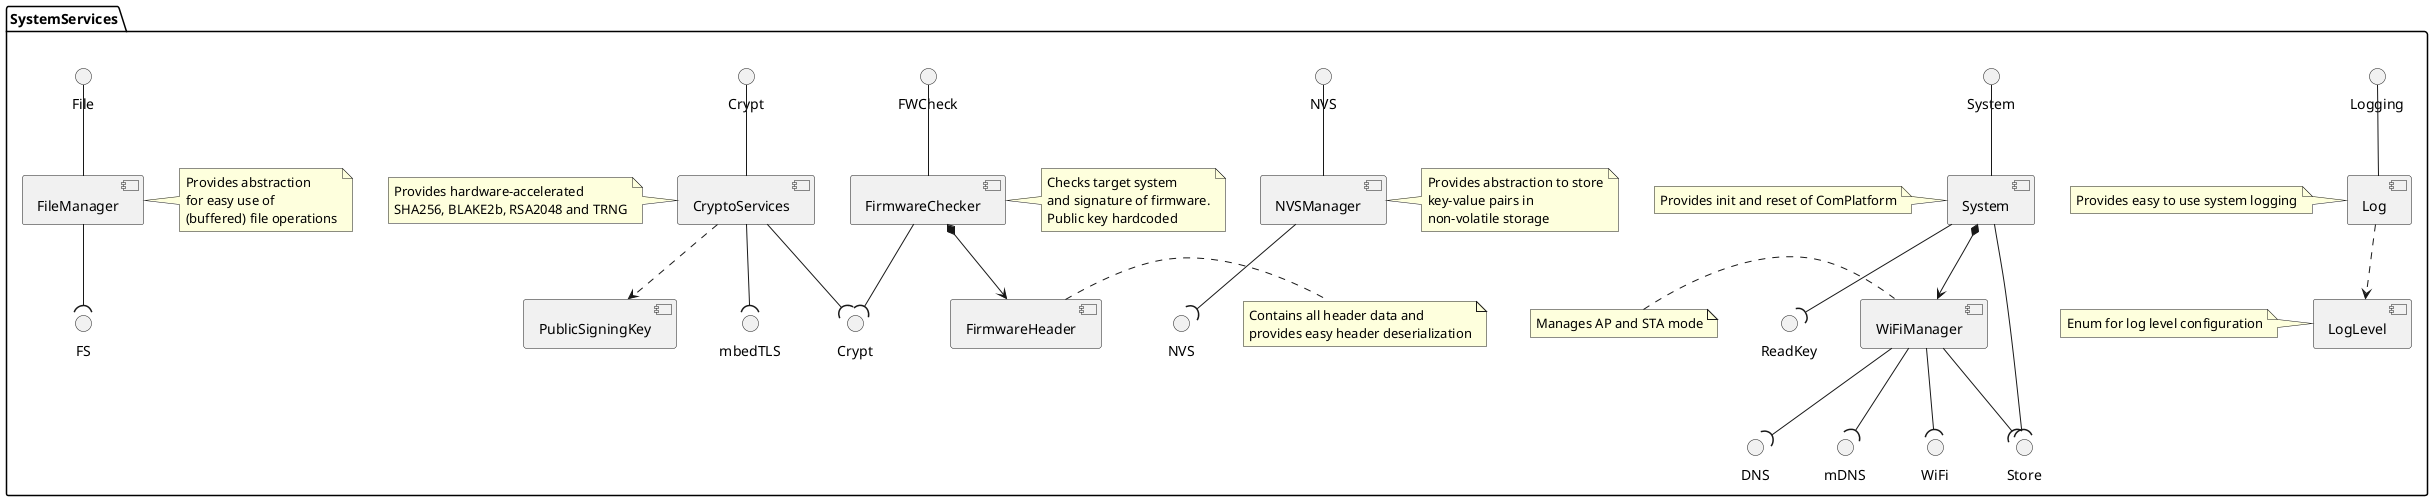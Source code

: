 @startuml
package SystemServices {
    interface "Crypt" as crypthal
    interface "mbedTLS" as mbedtlshal
    interface "NVS" as nvshal
    interface "FS" as fshal
    interface "ReadKey" as readkey
    interface "WiFi" as wifihal
    interface "Store" as store
    interface "System" as systemhal

    interface "File" as File
    interface "Crypt" as Crypt
    interface "NVS" as nvs
    interface "Logging" as Logging
    interface "FWCheck" as fwcheck

    component "System" as initcom
    component "FirmwareChecker" as firmwarecheck
    component "FirmwareHeader" as fwheader
    component "PublicSigningKey" as pubkey
    component "CryptoServices" as cryptoservices
    component "FileManager" as filemanager
    component "NVSManager" as nvsmanager
    component "WiFiManager" as wifilayerhal
    component "Log" as logger
    component "LogLevel" as loglevel

    note left of cryptoservices : Provides hardware-accelerated\nSHA256, BLAKE2b, RSA2048 and TRNG
    note right of firmwarecheck : Checks target system\nand signature of firmware.\nPublic key hardcoded
    note right of fwheader : Contains all header data and\nprovides easy header deserialization
    note right of filemanager : Provides abstraction\nfor easy use of\n(buffered) file operations
    note right of nvsmanager : Provides abstraction to store\nkey-value pairs in\nnon-volatile storage
    note left of initcom : Provides init and reset of ComPlatform
    note left of wifilayerhal: Manages AP and STA mode
    note left of logger: Provides easy to use system logging
    note left of loglevel: Enum for log level configuration

    filemanager -up- File
    cryptoservices -up- Crypt
    nvsmanager -up- nvs
    initcom -up- systemhal
    logger -up- Logging
    firmwarecheck -up- fwcheck

    initcom *--> wifilayerhal
    firmwarecheck *--> fwheader
    logger ..> loglevel
    cryptoservices ..> pubkey

    firmwarecheck -down-(crypthal
    nvsmanager -down-(nvshal
    filemanager -down-(fshal
    initcom -down-(readkey
    initcom -down-(store
    wifilayerhal -down-(wifihal
    wifilayerhal -down-(store
    wifilayerhal -down-(DNS
    wifilayerhal -down-(mDNS
    cryptoservices -down-(crypthal
    cryptoservices -down-(mbedtlshal
}
@enduml

